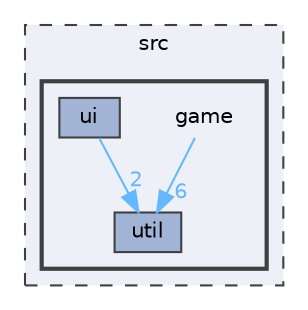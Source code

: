 digraph "src/game"
{
 // LATEX_PDF_SIZE
  bgcolor="transparent";
  edge [fontname=Helvetica,fontsize=10,labelfontname=Helvetica,labelfontsize=10];
  node [fontname=Helvetica,fontsize=10,shape=box,height=0.2,width=0.4];
  compound=true
  subgraph clusterdir_68267d1309a1af8e8297ef4c3efbcdba {
    graph [ bgcolor="#edf0f7", pencolor="grey25", label="src", fontname=Helvetica,fontsize=10 style="filled,dashed", URL="dir_68267d1309a1af8e8297ef4c3efbcdba.html",tooltip=""]
  subgraph clusterdir_1699be727a800b1d059c6f7f2b91d2ee {
    graph [ bgcolor="#edf0f7", pencolor="grey25", label="", fontname=Helvetica,fontsize=10 style="filled,bold", URL="dir_1699be727a800b1d059c6f7f2b91d2ee.html",tooltip=""]
    dir_1699be727a800b1d059c6f7f2b91d2ee [shape=plaintext, label="game"];
  dir_332e3c95f1ee50ca68a71a28d752ea65 [label="ui", fillcolor="#a2b4d6", color="grey25", style="filled", URL="dir_332e3c95f1ee50ca68a71a28d752ea65.html",tooltip=""];
  dir_5881c7a1c91f81dbe34ad6ea4e9b5cf9 [label="util", fillcolor="#a2b4d6", color="grey25", style="filled", URL="dir_5881c7a1c91f81dbe34ad6ea4e9b5cf9.html",tooltip=""];
  }
  }
  dir_1699be727a800b1d059c6f7f2b91d2ee->dir_5881c7a1c91f81dbe34ad6ea4e9b5cf9 [headlabel="6", labeldistance=1.5 headhref="dir_000000_000003.html" href="dir_000000_000003.html" color="steelblue1" fontcolor="steelblue1"];
  dir_332e3c95f1ee50ca68a71a28d752ea65->dir_5881c7a1c91f81dbe34ad6ea4e9b5cf9 [headlabel="2", labeldistance=1.5 headhref="dir_000002_000003.html" href="dir_000002_000003.html" color="steelblue1" fontcolor="steelblue1"];
}
